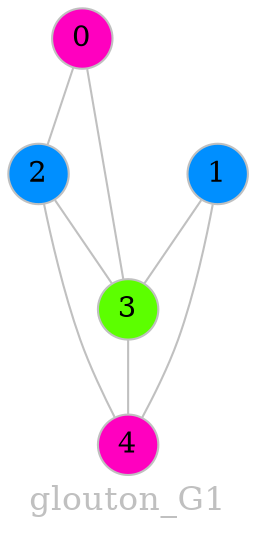 graph glouton_G1 {
	graph [bgcolor="#ffffff00" fontcolor=grey fontsize=16 label=glouton_G1 overlap=false]
	node [color=grey fixedsize=true fontsize=14 shape=circle style=filled width=0.4]
	edge [arrowsize=0.7 color=grey fontcolor=grey fontsize=12]
	node [fillcolor="#ff00bf"]
	0
	node [fillcolor="#008fff"]
	1
	node [fillcolor="#008fff"]
	2
	node [fillcolor="#5cff00"]
	3
	node [fillcolor="#ff00bf"]
	4
	0 -- 2
	0 -- 3
	1 -- 3
	1 -- 4
	2 -- 3
	2 -- 4
	3 -- 4
}
